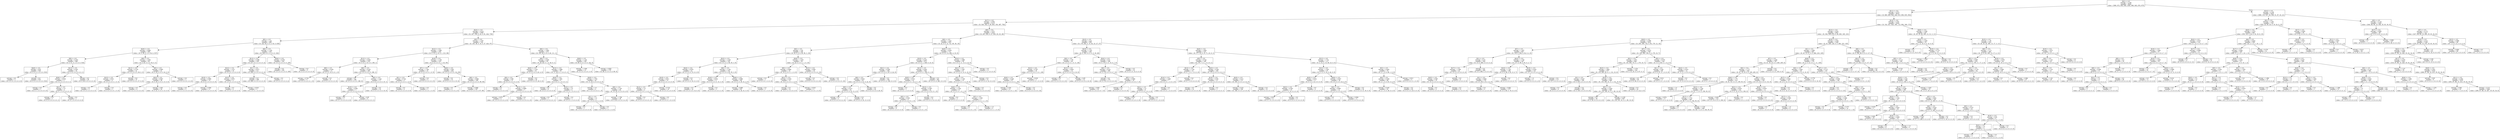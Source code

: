 digraph Tree {
node [shape=box] ;
0 [label="X[2] <= 0.5\nentropy = 3.169\nsamples = 8649\nvalue = [999, 972, 956, 958, 1000, 966, 945, 878, 975]"] ;
1 [label="X[11] <= 0.5\nentropy = 2.972\nsamples = 6619\nvalue = [0, 860, 829, 924, 444, 915, 858, 835, 954]"] ;
0 -> 1 [labeldistance=2.5, labelangle=45, headlabel="True"] ;
2 [label="X[17] <= 0.5\nentropy = 2.502\nsamples = 3115\nvalue = [0, 528, 302, 0, 49, 803, 164, 487, 782]"] ;
1 -> 2 ;
3 [label="X[23] <= 0.5\nentropy = 2.014\nsamples = 1690\nvalue = [0, 327, 100, 0, 22, 0, 81, 424, 736]"] ;
2 -> 3 ;
4 [label="X[5] <= 0.5\nentropy = 1.42\nsamples = 985\nvalue = [0, 222, 64, 0, 6, 0, 54, 0, 639]"] ;
3 -> 4 ;
5 [label="X[20] <= 0.5\nentropy = 0.866\nsamples = 650\nvalue = [0, 0, 56, 0, 3, 0, 54, 0, 537]"] ;
4 -> 5 ;
6 [label="X[8] <= 0.5\nentropy = 0.353\nsamples = 568\nvalue = [0, 0, 31, 0, 3, 0, 0, 0, 534]"] ;
5 -> 6 ;
7 [label="X[26] <= 0.5\nentropy = 0.05\nsamples = 536\nvalue = [0, 0, 0, 0, 3, 0, 0, 0, 533]"] ;
6 -> 7 ;
8 [label="entropy = 0.0\nsamples = 3\nvalue = [0, 0, 0, 0, 3, 0, 0, 0, 0]"] ;
7 -> 8 ;
9 [label="entropy = 0.0\nsamples = 533\nvalue = [0, 0, 0, 0, 0, 0, 0, 0, 533]"] ;
7 -> 9 ;
10 [label="X[13] <= 0.5\nentropy = 0.201\nsamples = 32\nvalue = [0, 0, 31, 0, 0, 0, 0, 0, 1]"] ;
6 -> 10 ;
11 [label="X[26] <= 0.5\nentropy = 0.918\nsamples = 3\nvalue = [0, 0, 2, 0, 0, 0, 0, 0, 1]"] ;
10 -> 11 ;
12 [label="entropy = 0.0\nsamples = 1\nvalue = [0, 0, 1, 0, 0, 0, 0, 0, 0]"] ;
11 -> 12 ;
13 [label="X[21] <= 0.5\nentropy = 1.0\nsamples = 2\nvalue = [0, 0, 1, 0, 0, 0, 0, 0, 1]"] ;
11 -> 13 ;
14 [label="entropy = 0.0\nsamples = 1\nvalue = [0, 0, 0, 0, 0, 0, 0, 0, 1]"] ;
13 -> 14 ;
15 [label="entropy = 0.0\nsamples = 1\nvalue = [0, 0, 1, 0, 0, 0, 0, 0, 0]"] ;
13 -> 15 ;
16 [label="entropy = 0.0\nsamples = 29\nvalue = [0, 0, 29, 0, 0, 0, 0, 0, 0]"] ;
10 -> 16 ;
17 [label="X[8] <= 0.5\nentropy = 1.094\nsamples = 82\nvalue = [0, 0, 25, 0, 0, 0, 54, 0, 3]"] ;
5 -> 17 ;
18 [label="X[13] <= 0.5\nentropy = 0.378\nsamples = 41\nvalue = [0, 0, 0, 0, 0, 0, 38, 0, 3]"] ;
17 -> 18 ;
19 [label="X[15] <= 0.5\nentropy = 0.811\nsamples = 4\nvalue = [0, 0, 0, 0, 0, 0, 1, 0, 3]"] ;
18 -> 19 ;
20 [label="entropy = 0.0\nsamples = 3\nvalue = [0, 0, 0, 0, 0, 0, 0, 0, 3]"] ;
19 -> 20 ;
21 [label="entropy = 0.0\nsamples = 1\nvalue = [0, 0, 0, 0, 0, 0, 1, 0, 0]"] ;
19 -> 21 ;
22 [label="entropy = 0.0\nsamples = 37\nvalue = [0, 0, 0, 0, 0, 0, 37, 0, 0]"] ;
18 -> 22 ;
23 [label="X[0] <= 0.5\nentropy = 0.965\nsamples = 41\nvalue = [0, 0, 25, 0, 0, 0, 16, 0, 0]"] ;
17 -> 23 ;
24 [label="X[22] <= 0.5\nentropy = 0.927\nsamples = 38\nvalue = [0, 0, 25, 0, 0, 0, 13, 0, 0]"] ;
23 -> 24 ;
25 [label="entropy = 0.0\nsamples = 4\nvalue = [0, 0, 4, 0, 0, 0, 0, 0, 0]"] ;
24 -> 25 ;
26 [label="entropy = 0.96\nsamples = 34\nvalue = [0, 0, 21, 0, 0, 0, 13, 0, 0]"] ;
24 -> 26 ;
27 [label="entropy = 0.0\nsamples = 3\nvalue = [0, 0, 0, 0, 0, 0, 3, 0, 0]"] ;
23 -> 27 ;
28 [label="X[6] <= 0.5\nentropy = 1.105\nsamples = 335\nvalue = [0, 222, 8, 0, 3, 0, 0, 0, 102]"] ;
4 -> 28 ;
29 [label="X[13] <= 0.5\nentropy = 0.389\nsamples = 230\nvalue = [0, 217, 8, 0, 3, 0, 0, 0, 2]"] ;
28 -> 29 ;
30 [label="X[14] <= 0.5\nentropy = 1.471\nsamples = 19\nvalue = [0, 8, 8, 0, 3, 0, 0, 0, 0]"] ;
29 -> 30 ;
31 [label="X[19] <= 0.5\nentropy = 0.985\nsamples = 14\nvalue = [0, 6, 8, 0, 0, 0, 0, 0, 0]"] ;
30 -> 31 ;
32 [label="entropy = 0.0\nsamples = 3\nvalue = [0, 0, 3, 0, 0, 0, 0, 0, 0]"] ;
31 -> 32 ;
33 [label="entropy = 0.994\nsamples = 11\nvalue = [0, 6, 5, 0, 0, 0, 0, 0, 0]"] ;
31 -> 33 ;
34 [label="X[15] <= 0.5\nentropy = 0.971\nsamples = 5\nvalue = [0, 2, 0, 0, 3, 0, 0, 0, 0]"] ;
30 -> 34 ;
35 [label="entropy = 0.0\nsamples = 2\nvalue = [0, 0, 0, 0, 2, 0, 0, 0, 0]"] ;
34 -> 35 ;
36 [label="entropy = 0.918\nsamples = 3\nvalue = [0, 2, 0, 0, 1, 0, 0, 0, 0]"] ;
34 -> 36 ;
37 [label="X[1] <= 0.5\nentropy = 0.077\nsamples = 211\nvalue = [0, 209, 0, 0, 0, 0, 0, 0, 2]"] ;
29 -> 37 ;
38 [label="entropy = 0.0\nsamples = 209\nvalue = [0, 209, 0, 0, 0, 0, 0, 0, 0]"] ;
37 -> 38 ;
39 [label="entropy = 0.0\nsamples = 2\nvalue = [0, 0, 0, 0, 0, 0, 0, 0, 2]"] ;
37 -> 39 ;
40 [label="X[24] <= 0.5\nentropy = 0.276\nsamples = 105\nvalue = [0, 5, 0, 0, 0, 0, 0, 0, 100]"] ;
28 -> 40 ;
41 [label="entropy = 0.0\nsamples = 100\nvalue = [0, 0, 0, 0, 0, 0, 0, 0, 100]"] ;
40 -> 41 ;
42 [label="entropy = 0.0\nsamples = 5\nvalue = [0, 5, 0, 0, 0, 0, 0, 0, 0]"] ;
40 -> 42 ;
43 [label="X[5] <= 0.5\nentropy = 1.767\nsamples = 705\nvalue = [0, 105, 36, 0, 16, 0, 27, 424, 97]"] ;
3 -> 43 ;
44 [label="X[12] <= 0.5\nentropy = 1.089\nsamples = 430\nvalue = [0, 0, 10, 0, 10, 0, 1, 313, 96]"] ;
43 -> 44 ;
45 [label="X[13] <= 0.5\nentropy = 0.494\nsamples = 216\nvalue = [0, 0, 6, 0, 10, 0, 0, 199, 1]"] ;
44 -> 45 ;
46 [label="X[8] <= 0.5\nentropy = 0.439\nsamples = 11\nvalue = [0, 0, 0, 0, 10, 0, 0, 1, 0]"] ;
45 -> 46 ;
47 [label="entropy = 0.722\nsamples = 5\nvalue = [0, 0, 0, 0, 4, 0, 0, 1, 0]"] ;
46 -> 47 ;
48 [label="entropy = 0.0\nsamples = 6\nvalue = [0, 0, 0, 0, 6, 0, 0, 0, 0]"] ;
46 -> 48 ;
49 [label="X[8] <= 0.5\nentropy = 0.235\nsamples = 205\nvalue = [0, 0, 6, 0, 0, 0, 0, 198, 1]"] ;
45 -> 49 ;
50 [label="entropy = 0.0\nsamples = 188\nvalue = [0, 0, 0, 0, 0, 0, 0, 188, 0]"] ;
49 -> 50 ;
51 [label="X[0] <= 0.5\nentropy = 1.221\nsamples = 17\nvalue = [0, 0, 6, 0, 0, 0, 0, 10, 1]"] ;
49 -> 51 ;
52 [label="X[19] <= 0.5\nentropy = 0.592\nsamples = 7\nvalue = [0, 0, 6, 0, 0, 0, 0, 0, 1]"] ;
51 -> 52 ;
53 [label="entropy = 0.0\nsamples = 1\nvalue = [0, 0, 1, 0, 0, 0, 0, 0, 0]"] ;
52 -> 53 ;
54 [label="entropy = 0.65\nsamples = 6\nvalue = [0, 0, 5, 0, 0, 0, 0, 0, 1]"] ;
52 -> 54 ;
55 [label="entropy = 0.0\nsamples = 10\nvalue = [0, 0, 0, 0, 0, 0, 0, 10, 0]"] ;
51 -> 55 ;
56 [label="X[19] <= 0.5\nentropy = 1.148\nsamples = 214\nvalue = [0, 0, 4, 0, 0, 0, 1, 114, 95]"] ;
44 -> 56 ;
57 [label="X[7] <= 0.5\nentropy = 1.361\nsamples = 10\nvalue = [0, 0, 4, 0, 0, 0, 1, 0, 5]"] ;
56 -> 57 ;
58 [label="X[1] <= 0.5\nentropy = 0.722\nsamples = 5\nvalue = [0, 0, 4, 0, 0, 0, 1, 0, 0]"] ;
57 -> 58 ;
59 [label="entropy = 0.0\nsamples = 4\nvalue = [0, 0, 4, 0, 0, 0, 0, 0, 0]"] ;
58 -> 59 ;
60 [label="entropy = 0.0\nsamples = 1\nvalue = [0, 0, 0, 0, 0, 0, 1, 0, 0]"] ;
58 -> 60 ;
61 [label="entropy = 0.0\nsamples = 5\nvalue = [0, 0, 0, 0, 0, 0, 0, 0, 5]"] ;
57 -> 61 ;
62 [label="X[26] <= 0.5\nentropy = 0.99\nsamples = 204\nvalue = [0, 0, 0, 0, 0, 0, 0, 114, 90]"] ;
56 -> 62 ;
63 [label="entropy = 0.0\nsamples = 15\nvalue = [0, 0, 0, 0, 0, 0, 0, 15, 0]"] ;
62 -> 63 ;
64 [label="X[6] <= 0.5\nentropy = 0.998\nsamples = 189\nvalue = [0, 0, 0, 0, 0, 0, 0, 99, 90]"] ;
62 -> 64 ;
65 [label="entropy = 0.0\nsamples = 2\nvalue = [0, 0, 0, 0, 0, 0, 0, 2, 0]"] ;
64 -> 65 ;
66 [label="entropy = 0.999\nsamples = 187\nvalue = [0, 0, 0, 0, 0, 0, 0, 97, 90]"] ;
64 -> 66 ;
67 [label="X[6] <= 0.5\nentropy = 1.852\nsamples = 275\nvalue = [0, 105, 26, 0, 6, 0, 26, 111, 1]"] ;
43 -> 67 ;
68 [label="X[8] <= 0.5\nentropy = 2.045\nsamples = 83\nvalue = [0, 20, 26, 0, 1, 0, 26, 9, 1]"] ;
67 -> 68 ;
69 [label="X[20] <= 0.5\nentropy = 1.318\nsamples = 33\nvalue = [0, 9, 0, 0, 0, 0, 20, 4, 0]"] ;
68 -> 69 ;
70 [label="X[0] <= 0.5\nentropy = 0.89\nsamples = 13\nvalue = [0, 9, 0, 0, 0, 0, 0, 4, 0]"] ;
69 -> 70 ;
71 [label="entropy = 0.0\nsamples = 6\nvalue = [0, 6, 0, 0, 0, 0, 0, 0, 0]"] ;
70 -> 71 ;
72 [label="X[12] <= 0.5\nentropy = 0.985\nsamples = 7\nvalue = [0, 3, 0, 0, 0, 0, 0, 4, 0]"] ;
70 -> 72 ;
73 [label="entropy = 0.971\nsamples = 5\nvalue = [0, 3, 0, 0, 0, 0, 0, 2, 0]"] ;
72 -> 73 ;
74 [label="entropy = 0.0\nsamples = 2\nvalue = [0, 0, 0, 0, 0, 0, 0, 2, 0]"] ;
72 -> 74 ;
75 [label="entropy = 0.0\nsamples = 20\nvalue = [0, 0, 0, 0, 0, 0, 20, 0, 0]"] ;
69 -> 75 ;
76 [label="X[12] <= 0.5\nentropy = 1.896\nsamples = 50\nvalue = [0, 11, 26, 0, 1, 0, 6, 5, 1]"] ;
68 -> 76 ;
77 [label="X[20] <= 0.5\nentropy = 1.061\nsamples = 8\nvalue = [0, 0, 6, 0, 1, 0, 0, 0, 1]"] ;
76 -> 77 ;
78 [label="entropy = 0.0\nsamples = 6\nvalue = [0, 0, 6, 0, 0, 0, 0, 0, 0]"] ;
77 -> 78 ;
79 [label="X[10] <= 0.5\nentropy = 1.0\nsamples = 2\nvalue = [0, 0, 0, 0, 1, 0, 0, 0, 1]"] ;
77 -> 79 ;
80 [label="entropy = 0.0\nsamples = 1\nvalue = [0, 0, 0, 0, 0, 0, 0, 0, 1]"] ;
79 -> 80 ;
81 [label="entropy = 0.0\nsamples = 1\nvalue = [0, 0, 0, 0, 1, 0, 0, 0, 0]"] ;
79 -> 81 ;
82 [label="X[20] <= 0.5\nentropy = 1.783\nsamples = 42\nvalue = [0, 11, 20, 0, 0, 0, 6, 5, 0]"] ;
76 -> 82 ;
83 [label="entropy = 1.0\nsamples = 2\nvalue = [0, 1, 0, 0, 0, 0, 0, 1, 0]"] ;
82 -> 83 ;
84 [label="X[9] <= 0.5\nentropy = 1.743\nsamples = 40\nvalue = [0, 10, 20, 0, 0, 0, 6, 4, 0]"] ;
82 -> 84 ;
85 [label="X[1] <= 0.5\nentropy = 1.0\nsamples = 2\nvalue = [0, 1, 0, 0, 0, 0, 1, 0, 0]"] ;
84 -> 85 ;
86 [label="entropy = 0.0\nsamples = 1\nvalue = [0, 1, 0, 0, 0, 0, 0, 0, 0]"] ;
85 -> 86 ;
87 [label="entropy = 0.0\nsamples = 1\nvalue = [0, 0, 0, 0, 0, 0, 1, 0, 0]"] ;
85 -> 87 ;
88 [label="entropy = 1.706\nsamples = 38\nvalue = [0, 9, 20, 0, 0, 0, 5, 4, 0]"] ;
84 -> 88 ;
89 [label="X[26] <= 0.5\nentropy = 1.142\nsamples = 192\nvalue = [0, 85, 0, 0, 5, 0, 0, 102, 0]"] ;
67 -> 89 ;
90 [label="entropy = 1.549\nsamples = 13\nvalue = [0, 5, 0, 0, 5, 0, 0, 3, 0]"] ;
89 -> 90 ;
91 [label="entropy = 0.992\nsamples = 179\nvalue = [0, 80, 0, 0, 0, 0, 0, 99, 0]"] ;
89 -> 91 ;
92 [label="X[8] <= 0.5\nentropy = 1.971\nsamples = 1425\nvalue = [0, 201, 202, 0, 27, 803, 83, 63, 46]"] ;
2 -> 92 ;
93 [label="X[0] <= 0.5\nentropy = 1.021\nsamples = 870\nvalue = [0, 22, 0, 0, 12, 721, 60, 36, 19]"] ;
92 -> 93 ;
94 [label="X[5] <= 0.5\nentropy = 1.93\nsamples = 159\nvalue = [0, 22, 0, 0, 0, 59, 56, 3, 19]"] ;
93 -> 94 ;
95 [label="X[23] <= 0.5\nentropy = 1.438\nsamples = 125\nvalue = [0, 0, 0, 0, 0, 58, 55, 3, 9]"] ;
94 -> 95 ;
96 [label="X[24] <= 0.5\nentropy = 0.976\nsamples = 22\nvalue = [0, 0, 0, 0, 0, 13, 0, 0, 9]"] ;
95 -> 96 ;
97 [label="X[18] <= 0.5\nentropy = 0.811\nsamples = 12\nvalue = [0, 0, 0, 0, 0, 3, 0, 0, 9]"] ;
96 -> 97 ;
98 [label="X[12] <= 0.5\nentropy = 1.0\nsamples = 2\nvalue = [0, 0, 0, 0, 0, 1, 0, 0, 1]"] ;
97 -> 98 ;
99 [label="entropy = 0.0\nsamples = 1\nvalue = [0, 0, 0, 0, 0, 0, 0, 0, 1]"] ;
98 -> 99 ;
100 [label="entropy = 0.0\nsamples = 1\nvalue = [0, 0, 0, 0, 0, 1, 0, 0, 0]"] ;
98 -> 100 ;
101 [label="entropy = 0.722\nsamples = 10\nvalue = [0, 0, 0, 0, 0, 2, 0, 0, 8]"] ;
97 -> 101 ;
102 [label="entropy = 0.0\nsamples = 10\nvalue = [0, 0, 0, 0, 0, 10, 0, 0, 0]"] ;
96 -> 102 ;
103 [label="X[6] <= 0.5\nentropy = 1.154\nsamples = 103\nvalue = [0, 0, 0, 0, 0, 45, 55, 3, 0]"] ;
95 -> 103 ;
104 [label="X[18] <= 0.5\nentropy = 0.672\nsamples = 17\nvalue = [0, 0, 0, 0, 0, 0, 14, 3, 0]"] ;
103 -> 104 ;
105 [label="entropy = 0.0\nsamples = 14\nvalue = [0, 0, 0, 0, 0, 0, 14, 0, 0]"] ;
104 -> 105 ;
106 [label="entropy = 0.0\nsamples = 3\nvalue = [0, 0, 0, 0, 0, 0, 0, 3, 0]"] ;
104 -> 106 ;
107 [label="X[26] <= 0.5\nentropy = 0.998\nsamples = 86\nvalue = [0, 0, 0, 0, 0, 45, 41, 0, 0]"] ;
103 -> 107 ;
108 [label="entropy = 0.999\nsamples = 85\nvalue = [0, 0, 0, 0, 0, 44, 41, 0, 0]"] ;
107 -> 108 ;
109 [label="entropy = 0.0\nsamples = 1\nvalue = [0, 0, 0, 0, 0, 1, 0, 0, 0]"] ;
107 -> 109 ;
110 [label="X[26] <= 0.5\nentropy = 1.225\nsamples = 34\nvalue = [0, 22, 0, 0, 0, 1, 1, 0, 10]"] ;
94 -> 110 ;
111 [label="X[9] <= 0.5\nentropy = 0.669\nsamples = 16\nvalue = [0, 14, 0, 0, 0, 1, 1, 0, 0]"] ;
110 -> 111 ;
112 [label="entropy = 0.0\nsamples = 1\nvalue = [0, 0, 0, 0, 0, 1, 0, 0, 0]"] ;
111 -> 112 ;
113 [label="X[21] <= 0.5\nentropy = 0.353\nsamples = 15\nvalue = [0, 14, 0, 0, 0, 0, 1, 0, 0]"] ;
111 -> 113 ;
114 [label="entropy = 0.0\nsamples = 12\nvalue = [0, 12, 0, 0, 0, 0, 0, 0, 0]"] ;
113 -> 114 ;
115 [label="entropy = 0.918\nsamples = 3\nvalue = [0, 2, 0, 0, 0, 0, 1, 0, 0]"] ;
113 -> 115 ;
116 [label="X[13] <= 0.5\nentropy = 0.991\nsamples = 18\nvalue = [0, 8, 0, 0, 0, 0, 0, 0, 10]"] ;
110 -> 116 ;
117 [label="entropy = 0.0\nsamples = 8\nvalue = [0, 8, 0, 0, 0, 0, 0, 0, 0]"] ;
116 -> 117 ;
118 [label="entropy = 0.0\nsamples = 10\nvalue = [0, 0, 0, 0, 0, 0, 0, 0, 10]"] ;
116 -> 118 ;
119 [label="X[20] <= 0.5\nentropy = 0.443\nsamples = 711\nvalue = [0, 0, 0, 0, 12, 662, 4, 33, 0]"] ;
93 -> 119 ;
120 [label="X[18] <= 0.5\nentropy = 0.231\nsamples = 673\nvalue = [0, 0, 0, 0, 1, 649, 0, 23, 0]"] ;
119 -> 120 ;
121 [label="X[21] <= 0.5\nentropy = 0.558\nsamples = 169\nvalue = [0, 0, 0, 0, 0, 147, 0, 22, 0]"] ;
120 -> 121 ;
122 [label="X[6] <= 0.5\nentropy = 0.933\nsamples = 63\nvalue = [0, 0, 0, 0, 0, 41, 0, 22, 0]"] ;
121 -> 122 ;
123 [label="X[9] <= 0.5\nentropy = 0.271\nsamples = 43\nvalue = [0, 0, 0, 0, 0, 41, 0, 2, 0]"] ;
122 -> 123 ;
124 [label="entropy = 0.0\nsamples = 2\nvalue = [0, 0, 0, 0, 0, 0, 0, 2, 0]"] ;
123 -> 124 ;
125 [label="entropy = 0.0\nsamples = 41\nvalue = [0, 0, 0, 0, 0, 41, 0, 0, 0]"] ;
123 -> 125 ;
126 [label="entropy = 0.0\nsamples = 20\nvalue = [0, 0, 0, 0, 0, 0, 0, 20, 0]"] ;
122 -> 126 ;
127 [label="entropy = 0.0\nsamples = 106\nvalue = [0, 0, 0, 0, 0, 106, 0, 0, 0]"] ;
121 -> 127 ;
128 [label="X[13] <= 0.5\nentropy = 0.041\nsamples = 504\nvalue = [0, 0, 0, 0, 1, 502, 0, 1, 0]"] ;
120 -> 128 ;
129 [label="X[25] <= 0.5\nentropy = 0.513\nsamples = 23\nvalue = [0, 0, 0, 0, 1, 21, 0, 1, 0]"] ;
128 -> 129 ;
130 [label="entropy = 0.0\nsamples = 1\nvalue = [0, 0, 0, 0, 1, 0, 0, 0, 0]"] ;
129 -> 130 ;
131 [label="X[14] <= 0.5\nentropy = 0.267\nsamples = 22\nvalue = [0, 0, 0, 0, 0, 21, 0, 1, 0]"] ;
129 -> 131 ;
132 [label="X[5] <= 0.5\nentropy = 0.503\nsamples = 9\nvalue = [0, 0, 0, 0, 0, 8, 0, 1, 0]"] ;
131 -> 132 ;
133 [label="entropy = 0.0\nsamples = 8\nvalue = [0, 0, 0, 0, 0, 8, 0, 0, 0]"] ;
132 -> 133 ;
134 [label="entropy = 0.0\nsamples = 1\nvalue = [0, 0, 0, 0, 0, 0, 0, 1, 0]"] ;
132 -> 134 ;
135 [label="entropy = 0.0\nsamples = 13\nvalue = [0, 0, 0, 0, 0, 13, 0, 0, 0]"] ;
131 -> 135 ;
136 [label="entropy = 0.0\nsamples = 481\nvalue = [0, 0, 0, 0, 0, 481, 0, 0, 0]"] ;
128 -> 136 ;
137 [label="X[14] <= 0.5\nentropy = 1.896\nsamples = 38\nvalue = [0, 0, 0, 0, 11, 13, 4, 10, 0]"] ;
119 -> 137 ;
138 [label="X[21] <= 0.5\nentropy = 1.447\nsamples = 27\nvalue = [0, 0, 0, 0, 0, 13, 4, 10, 0]"] ;
137 -> 138 ;
139 [label="X[5] <= 0.5\nentropy = 1.159\nsamples = 15\nvalue = [0, 0, 0, 0, 0, 1, 4, 10, 0]"] ;
138 -> 139 ;
140 [label="X[26] <= 0.5\nentropy = 1.252\nsamples = 6\nvalue = [0, 0, 0, 0, 0, 1, 4, 1, 0]"] ;
139 -> 140 ;
141 [label="entropy = 0.0\nsamples = 3\nvalue = [0, 0, 0, 0, 0, 0, 3, 0, 0]"] ;
140 -> 141 ;
142 [label="X[7] <= 0.5\nentropy = 1.585\nsamples = 3\nvalue = [0, 0, 0, 0, 0, 1, 1, 1, 0]"] ;
140 -> 142 ;
143 [label="entropy = 0.0\nsamples = 1\nvalue = [0, 0, 0, 0, 0, 0, 0, 1, 0]"] ;
142 -> 143 ;
144 [label="entropy = 1.0\nsamples = 2\nvalue = [0, 0, 0, 0, 0, 1, 1, 0, 0]"] ;
142 -> 144 ;
145 [label="entropy = 0.0\nsamples = 9\nvalue = [0, 0, 0, 0, 0, 0, 0, 9, 0]"] ;
139 -> 145 ;
146 [label="entropy = 0.0\nsamples = 12\nvalue = [0, 0, 0, 0, 0, 12, 0, 0, 0]"] ;
138 -> 146 ;
147 [label="entropy = 0.0\nsamples = 11\nvalue = [0, 0, 0, 0, 11, 0, 0, 0, 0]"] ;
137 -> 147 ;
148 [label="X[10] <= 0.5\nentropy = 2.22\nsamples = 555\nvalue = [0, 179, 202, 0, 15, 82, 23, 27, 27]"] ;
92 -> 148 ;
149 [label="X[19] <= 0.5\nentropy = 1.187\nsamples = 240\nvalue = [0, 2, 183, 0, 0, 11, 0, 18, 26]"] ;
148 -> 149 ;
150 [label="X[4] <= 0.5\nentropy = 1.59\nsamples = 44\nvalue = [0, 2, 4, 0, 0, 1, 0, 11, 26]"] ;
149 -> 150 ;
151 [label="X[14] <= 0.5\nentropy = 0.767\nsamples = 30\nvalue = [0, 2, 0, 0, 0, 1, 0, 1, 26]"] ;
150 -> 151 ;
152 [label="X[20] <= 0.5\nentropy = 0.229\nsamples = 27\nvalue = [0, 0, 0, 0, 0, 0, 0, 1, 26]"] ;
151 -> 152 ;
153 [label="entropy = 0.391\nsamples = 13\nvalue = [0, 0, 0, 0, 0, 0, 0, 1, 12]"] ;
152 -> 153 ;
154 [label="entropy = 0.0\nsamples = 14\nvalue = [0, 0, 0, 0, 0, 0, 0, 0, 14]"] ;
152 -> 154 ;
155 [label="entropy = 0.918\nsamples = 3\nvalue = [0, 2, 0, 0, 0, 1, 0, 0, 0]"] ;
151 -> 155 ;
156 [label="X[13] <= 0.5\nentropy = 0.863\nsamples = 14\nvalue = [0, 0, 4, 0, 0, 0, 0, 10, 0]"] ;
150 -> 156 ;
157 [label="entropy = 0.0\nsamples = 2\nvalue = [0, 0, 2, 0, 0, 0, 0, 0, 0]"] ;
156 -> 157 ;
158 [label="entropy = 0.65\nsamples = 12\nvalue = [0, 0, 2, 0, 0, 0, 0, 10, 0]"] ;
156 -> 158 ;
159 [label="X[22] <= 0.5\nentropy = 0.51\nsamples = 196\nvalue = [0, 0, 179, 0, 0, 10, 0, 7, 0]"] ;
149 -> 159 ;
160 [label="X[0] <= 0.5\nentropy = 0.231\nsamples = 186\nvalue = [0, 0, 179, 0, 0, 0, 0, 7, 0]"] ;
159 -> 160 ;
161 [label="entropy = 0.0\nsamples = 170\nvalue = [0, 0, 170, 0, 0, 0, 0, 0, 0]"] ;
160 -> 161 ;
162 [label="X[5] <= 0.5\nentropy = 0.989\nsamples = 16\nvalue = [0, 0, 9, 0, 0, 0, 0, 7, 0]"] ;
160 -> 162 ;
163 [label="entropy = 0.881\nsamples = 10\nvalue = [0, 0, 3, 0, 0, 0, 0, 7, 0]"] ;
162 -> 163 ;
164 [label="entropy = 0.0\nsamples = 6\nvalue = [0, 0, 6, 0, 0, 0, 0, 0, 0]"] ;
162 -> 164 ;
165 [label="entropy = 0.0\nsamples = 10\nvalue = [0, 0, 0, 0, 0, 10, 0, 0, 0]"] ;
159 -> 165 ;
166 [label="X[20] <= 0.5\nentropy = 1.854\nsamples = 315\nvalue = [0, 177, 19, 0, 15, 71, 23, 9, 1]"] ;
148 -> 166 ;
167 [label="X[5] <= 0.5\nentropy = 0.742\nsamples = 198\nvalue = [0, 175, 7, 0, 1, 5, 0, 9, 1]"] ;
166 -> 167 ;
168 [label="X[12] <= 0.5\nentropy = 1.724\nsamples = 14\nvalue = [0, 0, 7, 0, 1, 3, 0, 3, 0]"] ;
167 -> 168 ;
169 [label="X[14] <= 0.5\nentropy = 1.449\nsamples = 7\nvalue = [0, 0, 0, 0, 1, 3, 0, 3, 0]"] ;
168 -> 169 ;
170 [label="X[21] <= 0.5\nentropy = 1.0\nsamples = 6\nvalue = [0, 0, 0, 0, 0, 3, 0, 3, 0]"] ;
169 -> 170 ;
171 [label="entropy = 0.971\nsamples = 5\nvalue = [0, 0, 0, 0, 0, 2, 0, 3, 0]"] ;
170 -> 171 ;
172 [label="entropy = 0.0\nsamples = 1\nvalue = [0, 0, 0, 0, 0, 1, 0, 0, 0]"] ;
170 -> 172 ;
173 [label="entropy = 0.0\nsamples = 1\nvalue = [0, 0, 0, 0, 1, 0, 0, 0, 0]"] ;
169 -> 173 ;
174 [label="entropy = 0.0\nsamples = 7\nvalue = [0, 0, 7, 0, 0, 0, 0, 0, 0]"] ;
168 -> 174 ;
175 [label="X[23] <= 0.5\nentropy = 0.342\nsamples = 184\nvalue = [0, 175, 0, 0, 0, 2, 0, 6, 1]"] ;
167 -> 175 ;
176 [label="X[19] <= 0.5\nentropy = 0.391\nsamples = 13\nvalue = [0, 12, 0, 0, 0, 0, 0, 0, 1]"] ;
175 -> 176 ;
177 [label="entropy = 0.0\nsamples = 12\nvalue = [0, 12, 0, 0, 0, 0, 0, 0, 0]"] ;
176 -> 177 ;
178 [label="entropy = 0.0\nsamples = 1\nvalue = [0, 0, 0, 0, 0, 0, 0, 0, 1]"] ;
176 -> 178 ;
179 [label="X[25] <= 0.5\nentropy = 0.311\nsamples = 171\nvalue = [0, 163, 0, 0, 0, 2, 0, 6, 0]"] ;
175 -> 179 ;
180 [label="entropy = 0.333\nsamples = 156\nvalue = [0, 148, 0, 0, 0, 2, 0, 6, 0]"] ;
179 -> 180 ;
181 [label="entropy = 0.0\nsamples = 15\nvalue = [0, 15, 0, 0, 0, 0, 0, 0, 0]"] ;
179 -> 181 ;
182 [label="X[13] <= 0.5\nentropy = 1.731\nsamples = 117\nvalue = [0, 2, 12, 0, 14, 66, 23, 0, 0]"] ;
166 -> 182 ;
183 [label="X[12] <= 0.5\nentropy = 1.523\nsamples = 47\nvalue = [0, 0, 11, 0, 14, 0, 22, 0, 0]"] ;
182 -> 183 ;
184 [label="X[25] <= 0.5\nentropy = 0.672\nsamples = 17\nvalue = [0, 0, 3, 0, 14, 0, 0, 0, 0]"] ;
183 -> 184 ;
185 [label="X[23] <= 0.5\nentropy = 0.353\nsamples = 15\nvalue = [0, 0, 1, 0, 14, 0, 0, 0, 0]"] ;
184 -> 185 ;
186 [label="entropy = 0.811\nsamples = 4\nvalue = [0, 0, 1, 0, 3, 0, 0, 0, 0]"] ;
185 -> 186 ;
187 [label="entropy = 0.0\nsamples = 11\nvalue = [0, 0, 0, 0, 11, 0, 0, 0, 0]"] ;
185 -> 187 ;
188 [label="entropy = 0.0\nsamples = 2\nvalue = [0, 0, 2, 0, 0, 0, 0, 0, 0]"] ;
184 -> 188 ;
189 [label="X[26] <= 0.5\nentropy = 0.837\nsamples = 30\nvalue = [0, 0, 8, 0, 0, 0, 22, 0, 0]"] ;
183 -> 189 ;
190 [label="X[4] <= 0.5\nentropy = 0.985\nsamples = 14\nvalue = [0, 0, 8, 0, 0, 0, 6, 0, 0]"] ;
189 -> 190 ;
191 [label="entropy = 0.0\nsamples = 3\nvalue = [0, 0, 3, 0, 0, 0, 0, 0, 0]"] ;
190 -> 191 ;
192 [label="entropy = 0.994\nsamples = 11\nvalue = [0, 0, 5, 0, 0, 0, 6, 0, 0]"] ;
190 -> 192 ;
193 [label="entropy = 0.0\nsamples = 16\nvalue = [0, 0, 0, 0, 0, 0, 16, 0, 0]"] ;
189 -> 193 ;
194 [label="X[3] <= 0.5\nentropy = 0.402\nsamples = 70\nvalue = [0, 2, 1, 0, 0, 66, 1, 0, 0]"] ;
182 -> 194 ;
195 [label="X[4] <= 0.5\nentropy = 0.309\nsamples = 66\nvalue = [0, 2, 1, 0, 0, 63, 0, 0, 0]"] ;
194 -> 195 ;
196 [label="entropy = 0.445\nsamples = 41\nvalue = [0, 2, 1, 0, 0, 38, 0, 0, 0]"] ;
195 -> 196 ;
197 [label="entropy = 0.0\nsamples = 25\nvalue = [0, 0, 0, 0, 0, 25, 0, 0, 0]"] ;
195 -> 197 ;
198 [label="entropy = 0.811\nsamples = 4\nvalue = [0, 0, 0, 0, 0, 3, 1, 0, 0]"] ;
194 -> 198 ;
199 [label="X[14] <= 0.5\nentropy = 2.761\nsamples = 3504\nvalue = [0, 332, 527, 924, 395, 112, 694, 348, 172]"] ;
1 -> 199 ;
200 [label="X[13] <= 0.5\nentropy = 2.531\nsamples = 2957\nvalue = [0, 302, 509, 878, 0, 99, 663, 345, 161]"] ;
199 -> 200 ;
201 [label="X[20] <= 0.5\nentropy = 2.098\nsamples = 1612\nvalue = [0, 259, 300, 752, 0, 94, 179, 12, 16]"] ;
200 -> 201 ;
202 [label="X[7] <= 0.5\nentropy = 1.207\nsamples = 827\nvalue = [0, 130, 0, 594, 0, 92, 0, 2, 9]"] ;
201 -> 202 ;
203 [label="X[1] <= 0.5\nentropy = 0.33\nsamples = 520\nvalue = [0, 13, 0, 496, 0, 9, 0, 0, 2]"] ;
202 -> 203 ;
204 [label="X[17] <= 0.5\nentropy = 1.309\nsamples = 24\nvalue = [0, 13, 0, 0, 0, 9, 0, 0, 2]"] ;
203 -> 204 ;
205 [label="X[25] <= 0.5\nentropy = 0.567\nsamples = 15\nvalue = [0, 13, 0, 0, 0, 0, 0, 0, 2]"] ;
204 -> 205 ;
206 [label="entropy = 0.0\nsamples = 2\nvalue = [0, 0, 0, 0, 0, 0, 0, 0, 2]"] ;
205 -> 206 ;
207 [label="entropy = 0.0\nsamples = 13\nvalue = [0, 13, 0, 0, 0, 0, 0, 0, 0]"] ;
205 -> 207 ;
208 [label="entropy = 0.0\nsamples = 9\nvalue = [0, 0, 0, 0, 0, 9, 0, 0, 0]"] ;
204 -> 208 ;
209 [label="entropy = 0.0\nsamples = 496\nvalue = [0, 0, 0, 496, 0, 0, 0, 0, 0]"] ;
203 -> 209 ;
210 [label="X[23] <= 0.5\nentropy = 1.738\nsamples = 307\nvalue = [0, 117, 0, 98, 0, 83, 0, 2, 7]"] ;
202 -> 210 ;
211 [label="X[16] <= 0.5\nentropy = 1.187\nsamples = 186\nvalue = [0, 0, 0, 98, 0, 81, 0, 0, 7]"] ;
210 -> 211 ;
212 [label="X[1] <= 0.5\nentropy = 0.993\nsamples = 179\nvalue = [0, 0, 0, 98, 0, 81, 0, 0, 0]"] ;
211 -> 212 ;
213 [label="entropy = 0.0\nsamples = 2\nvalue = [0, 0, 0, 0, 0, 2, 0, 0, 0]"] ;
212 -> 213 ;
214 [label="entropy = 0.992\nsamples = 177\nvalue = [0, 0, 0, 98, 0, 79, 0, 0, 0]"] ;
212 -> 214 ;
215 [label="entropy = 0.0\nsamples = 7\nvalue = [0, 0, 0, 0, 0, 0, 0, 0, 7]"] ;
211 -> 215 ;
216 [label="X[18] <= 0.5\nentropy = 0.243\nsamples = 121\nvalue = [0, 117, 0, 0, 0, 2, 0, 2, 0]"] ;
210 -> 216 ;
217 [label="entropy = 1.0\nsamples = 4\nvalue = [0, 0, 0, 0, 0, 2, 0, 2, 0]"] ;
216 -> 217 ;
218 [label="entropy = 0.0\nsamples = 117\nvalue = [0, 117, 0, 0, 0, 0, 0, 0, 0]"] ;
216 -> 218 ;
219 [label="X[7] <= 0.5\nentropy = 2.073\nsamples = 785\nvalue = [0, 129, 300, 158, 0, 2, 179, 10, 7]"] ;
201 -> 219 ;
220 [label="X[3] <= 0.5\nentropy = 1.971\nsamples = 685\nvalue = [0, 118, 300, 70, 0, 1, 179, 10, 7]"] ;
219 -> 220 ;
221 [label="X[23] <= 0.5\nentropy = 1.903\nsamples = 577\nvalue = [0, 118, 285, 45, 0, 1, 112, 10, 6]"] ;
220 -> 221 ;
222 [label="X[1] <= 0.5\nentropy = 0.227\nsamples = 109\nvalue = [0, 0, 105, 4, 0, 0, 0, 0, 0]"] ;
221 -> 222 ;
223 [label="entropy = 0.0\nsamples = 4\nvalue = [0, 0, 0, 4, 0, 0, 0, 0, 0]"] ;
222 -> 223 ;
224 [label="entropy = 0.0\nsamples = 105\nvalue = [0, 0, 105, 0, 0, 0, 0, 0, 0]"] ;
222 -> 224 ;
225 [label="X[16] <= 0.5\nentropy = 2.051\nsamples = 468\nvalue = [0, 118, 180, 41, 0, 1, 112, 10, 6]"] ;
221 -> 225 ;
226 [label="X[5] <= 0.5\nentropy = 2.045\nsamples = 446\nvalue = [0, 118, 180, 41, 0, 1, 90, 10, 6]"] ;
225 -> 226 ;
227 [label="entropy = 0.0\nsamples = 39\nvalue = [0, 0, 39, 0, 0, 0, 0, 0, 0]"] ;
226 -> 227 ;
228 [label="entropy = 2.105\nsamples = 407\nvalue = [0, 118, 141, 41, 0, 1, 90, 10, 6]"] ;
226 -> 228 ;
229 [label="entropy = 0.0\nsamples = 22\nvalue = [0, 0, 0, 0, 0, 0, 22, 0, 0]"] ;
225 -> 229 ;
230 [label="entropy = 1.374\nsamples = 108\nvalue = [0, 0, 15, 25, 0, 0, 67, 0, 1]"] ;
220 -> 230 ;
231 [label="X[5] <= 0.5\nentropy = 0.579\nsamples = 100\nvalue = [0, 11, 0, 88, 0, 1, 0, 0, 0]"] ;
219 -> 231 ;
232 [label="X[1] <= 0.5\nentropy = 0.09\nsamples = 88\nvalue = [0, 0, 0, 87, 0, 1, 0, 0, 0]"] ;
231 -> 232 ;
233 [label="entropy = 0.0\nsamples = 84\nvalue = [0, 0, 0, 84, 0, 0, 0, 0, 0]"] ;
232 -> 233 ;
234 [label="entropy = 0.811\nsamples = 4\nvalue = [0, 0, 0, 3, 0, 1, 0, 0, 0]"] ;
232 -> 234 ;
235 [label="X[22] <= 0.5\nentropy = 0.414\nsamples = 12\nvalue = [0, 11, 0, 1, 0, 0, 0, 0, 0]"] ;
231 -> 235 ;
236 [label="entropy = 0.0\nsamples = 11\nvalue = [0, 11, 0, 0, 0, 0, 0, 0, 0]"] ;
235 -> 236 ;
237 [label="entropy = 0.0\nsamples = 1\nvalue = [0, 0, 0, 1, 0, 0, 0, 0, 0]"] ;
235 -> 237 ;
238 [label="X[19] <= 0.5\nentropy = 2.302\nsamples = 1345\nvalue = [0, 43, 209, 126, 0, 5, 484, 333, 145]"] ;
200 -> 238 ;
239 [label="X[1] <= 0.5\nentropy = 1.908\nsamples = 943\nvalue = [0, 43, 13, 37, 0, 5, 484, 216, 145]"] ;
238 -> 239 ;
240 [label="X[7] <= 0.5\nentropy = 1.436\nsamples = 767\nvalue = [0, 41, 10, 23, 0, 5, 483, 205, 0]"] ;
239 -> 240 ;
241 [label="X[4] <= 0.5\nentropy = 1.777\nsamples = 449\nvalue = [0, 41, 10, 23, 0, 5, 165, 205, 0]"] ;
240 -> 241 ;
242 [label="X[26] <= 0.5\nentropy = 1.75\nsamples = 313\nvalue = [0, 41, 10, 5, 0, 5, 159, 93, 0]"] ;
241 -> 242 ;
243 [label="entropy = 1.0\nsamples = 6\nvalue = [0, 0, 3, 0, 0, 0, 3, 0, 0]"] ;
242 -> 243 ;
244 [label="X[23] <= 0.5\nentropy = 1.724\nsamples = 307\nvalue = [0, 41, 7, 5, 0, 5, 156, 93, 0]"] ;
242 -> 244 ;
245 [label="entropy = 0.874\nsamples = 17\nvalue = [0, 5, 0, 0, 0, 0, 12, 0, 0]"] ;
244 -> 245 ;
246 [label="X[17] <= 0.5\nentropy = 1.733\nsamples = 290\nvalue = [0, 36, 7, 5, 0, 5, 144, 93, 0]"] ;
244 -> 246 ;
247 [label="entropy = 0.0\nsamples = 1\nvalue = [0, 0, 0, 1, 0, 0, 0, 0, 0]"] ;
246 -> 247 ;
248 [label="entropy = 1.718\nsamples = 289\nvalue = [0, 36, 7, 4, 0, 5, 144, 93, 0]"] ;
246 -> 248 ;
249 [label="X[6] <= 0.5\nentropy = 0.815\nsamples = 136\nvalue = [0, 0, 0, 18, 0, 0, 6, 112, 0]"] ;
241 -> 249 ;
250 [label="X[21] <= 0.5\nentropy = 0.678\nsamples = 124\nvalue = [0, 0, 0, 10, 0, 0, 6, 108, 0]"] ;
249 -> 250 ;
251 [label="entropy = 0.647\nsamples = 123\nvalue = [0, 0, 0, 10, 0, 0, 5, 108, 0]"] ;
250 -> 251 ;
252 [label="entropy = 0.0\nsamples = 1\nvalue = [0, 0, 0, 0, 0, 0, 1, 0, 0]"] ;
250 -> 252 ;
253 [label="X[26] <= 0.5\nentropy = 0.918\nsamples = 12\nvalue = [0, 0, 0, 8, 0, 0, 0, 4, 0]"] ;
249 -> 253 ;
254 [label="entropy = 0.0\nsamples = 3\nvalue = [0, 0, 0, 3, 0, 0, 0, 0, 0]"] ;
253 -> 254 ;
255 [label="X[17] <= 0.5\nentropy = 0.991\nsamples = 9\nvalue = [0, 0, 0, 5, 0, 0, 0, 4, 0]"] ;
253 -> 255 ;
256 [label="entropy = 0.0\nsamples = 1\nvalue = [0, 0, 0, 1, 0, 0, 0, 0, 0]"] ;
255 -> 256 ;
257 [label="entropy = 1.0\nsamples = 8\nvalue = [0, 0, 0, 4, 0, 0, 0, 4, 0]"] ;
255 -> 257 ;
258 [label="entropy = 0.0\nsamples = 318\nvalue = [0, 0, 0, 0, 0, 0, 318, 0, 0]"] ;
240 -> 258 ;
259 [label="X[26] <= 0.5\nentropy = 0.987\nsamples = 176\nvalue = [0, 2, 3, 14, 0, 0, 1, 11, 145]"] ;
239 -> 259 ;
260 [label="X[4] <= 0.5\nentropy = 1.642\nsamples = 29\nvalue = [0, 2, 3, 14, 0, 0, 0, 10, 0]"] ;
259 -> 260 ;
261 [label="X[17] <= 0.5\nentropy = 0.544\nsamples = 16\nvalue = [0, 2, 0, 14, 0, 0, 0, 0, 0]"] ;
260 -> 261 ;
262 [label="entropy = 0.0\nsamples = 14\nvalue = [0, 0, 0, 14, 0, 0, 0, 0, 0]"] ;
261 -> 262 ;
263 [label="entropy = 0.0\nsamples = 2\nvalue = [0, 2, 0, 0, 0, 0, 0, 0, 0]"] ;
261 -> 263 ;
264 [label="entropy = 0.779\nsamples = 13\nvalue = [0, 0, 3, 0, 0, 0, 0, 10, 0]"] ;
260 -> 264 ;
265 [label="X[7] <= 0.5\nentropy = 0.117\nsamples = 147\nvalue = [0, 0, 0, 0, 0, 0, 1, 1, 145]"] ;
259 -> 265 ;
266 [label="X[5] <= 0.5\nentropy = 0.059\nsamples = 146\nvalue = [0, 0, 0, 0, 0, 0, 0, 1, 145]"] ;
265 -> 266 ;
267 [label="entropy = 0.0\nsamples = 113\nvalue = [0, 0, 0, 0, 0, 0, 0, 0, 113]"] ;
266 -> 267 ;
268 [label="X[6] <= 0.5\nentropy = 0.196\nsamples = 33\nvalue = [0, 0, 0, 0, 0, 0, 0, 1, 32]"] ;
266 -> 268 ;
269 [label="X[23] <= 0.5\nentropy = 0.286\nsamples = 20\nvalue = [0, 0, 0, 0, 0, 0, 0, 1, 19]"] ;
268 -> 269 ;
270 [label="entropy = 0.0\nsamples = 6\nvalue = [0, 0, 0, 0, 0, 0, 0, 0, 6]"] ;
269 -> 270 ;
271 [label="entropy = 0.371\nsamples = 14\nvalue = [0, 0, 0, 0, 0, 0, 0, 1, 13]"] ;
269 -> 271 ;
272 [label="entropy = 0.0\nsamples = 13\nvalue = [0, 0, 0, 0, 0, 0, 0, 0, 13]"] ;
268 -> 272 ;
273 [label="entropy = 0.0\nsamples = 1\nvalue = [0, 0, 0, 0, 0, 0, 1, 0, 0]"] ;
265 -> 273 ;
274 [label="X[8] <= 0.5\nentropy = 1.505\nsamples = 402\nvalue = [0, 0, 196, 89, 0, 0, 0, 117, 0]"] ;
238 -> 274 ;
275 [label="X[21] <= 0.5\nentropy = 0.983\nsamples = 203\nvalue = [0, 0, 0, 86, 0, 0, 0, 117, 0]"] ;
274 -> 275 ;
276 [label="entropy = 0.0\nsamples = 117\nvalue = [0, 0, 0, 0, 0, 0, 0, 117, 0]"] ;
275 -> 276 ;
277 [label="entropy = 0.0\nsamples = 86\nvalue = [0, 0, 0, 86, 0, 0, 0, 0, 0]"] ;
275 -> 277 ;
278 [label="X[0] <= 0.5\nentropy = 0.113\nsamples = 199\nvalue = [0, 0, 196, 3, 0, 0, 0, 0, 0]"] ;
274 -> 278 ;
279 [label="entropy = 0.722\nsamples = 15\nvalue = [0, 0, 12, 3, 0, 0, 0, 0, 0]"] ;
278 -> 279 ;
280 [label="entropy = 0.0\nsamples = 184\nvalue = [0, 0, 184, 0, 0, 0, 0, 0, 0]"] ;
278 -> 280 ;
281 [label="X[26] <= 0.5\nentropy = 1.549\nsamples = 547\nvalue = [0, 30, 18, 46, 395, 13, 31, 3, 11]"] ;
199 -> 281 ;
282 [label="X[24] <= 0.5\nentropy = 1.429\nsamples = 33\nvalue = [0, 1, 2, 16, 0, 0, 14, 0, 0]"] ;
281 -> 282 ;
283 [label="entropy = 0.0\nsamples = 14\nvalue = [0, 0, 0, 0, 0, 0, 14, 0, 0]"] ;
282 -> 283 ;
284 [label="X[19] <= 0.5\nentropy = 0.774\nsamples = 19\nvalue = [0, 1, 2, 16, 0, 0, 0, 0, 0]"] ;
282 -> 284 ;
285 [label="entropy = 1.522\nsamples = 5\nvalue = [0, 1, 2, 2, 0, 0, 0, 0, 0]"] ;
284 -> 285 ;
286 [label="entropy = 0.0\nsamples = 14\nvalue = [0, 0, 0, 14, 0, 0, 0, 0, 0]"] ;
284 -> 286 ;
287 [label="X[15] <= 0.5\nentropy = 1.38\nsamples = 514\nvalue = [0, 29, 16, 30, 395, 13, 17, 3, 11]"] ;
281 -> 287 ;
288 [label="X[6] <= 0.5\nentropy = 1.171\nsamples = 484\nvalue = [0, 15, 9, 22, 395, 13, 17, 2, 11]"] ;
287 -> 288 ;
289 [label="X[3] <= 0.5\nentropy = 0.897\nsamples = 435\nvalue = [0, 7, 9, 13, 376, 11, 17, 2, 0]"] ;
288 -> 289 ;
290 [label="X[21] <= 0.5\nentropy = 0.654\nsamples = 407\nvalue = [0, 7, 7, 4, 370, 4, 13, 2, 0]"] ;
289 -> 290 ;
291 [label="X[18] <= 0.5\nentropy = 0.45\nsamples = 386\nvalue = [0, 4, 6, 0, 363, 2, 9, 2, 0]"] ;
290 -> 291 ;
292 [label="X[17] <= 0.5\nentropy = 0.248\nsamples = 355\nvalue = [0, 1, 2, 0, 343, 0, 9, 0, 0]"] ;
291 -> 292 ;
293 [label="X[23] <= 0.5\nentropy = 1.164\nsamples = 33\nvalue = [0, 1, 1, 0, 23, 0, 8, 0, 0]"] ;
292 -> 293 ;
294 [label="entropy = 0.918\nsamples = 3\nvalue = [0, 0, 1, 0, 0, 0, 2, 0, 0]"] ;
293 -> 294 ;
295 [label="X[5] <= 0.5\nentropy = 0.922\nsamples = 30\nvalue = [0, 1, 0, 0, 23, 0, 6, 0, 0]"] ;
293 -> 295 ;
296 [label="entropy = 0.881\nsamples = 20\nvalue = [0, 0, 0, 0, 14, 0, 6, 0, 0]"] ;
295 -> 296 ;
297 [label="X[19] <= 0.5\nentropy = 0.469\nsamples = 10\nvalue = [0, 1, 0, 0, 9, 0, 0, 0, 0]"] ;
295 -> 297 ;
298 [label="entropy = 0.0\nsamples = 8\nvalue = [0, 0, 0, 0, 8, 0, 0, 0, 0]"] ;
297 -> 298 ;
299 [label="entropy = 1.0\nsamples = 2\nvalue = [0, 1, 0, 0, 1, 0, 0, 0, 0]"] ;
297 -> 299 ;
300 [label="X[7] <= 0.5\nentropy = 0.061\nsamples = 322\nvalue = [0, 0, 1, 0, 320, 0, 1, 0, 0]"] ;
292 -> 300 ;
301 [label="X[0] <= 0.5\nentropy = 0.032\nsamples = 306\nvalue = [0, 0, 1, 0, 305, 0, 0, 0, 0]"] ;
300 -> 301 ;
302 [label="entropy = 0.033\nsamples = 290\nvalue = [0, 0, 1, 0, 289, 0, 0, 0, 0]"] ;
301 -> 302 ;
303 [label="entropy = 0.0\nsamples = 16\nvalue = [0, 0, 0, 0, 16, 0, 0, 0, 0]"] ;
301 -> 303 ;
304 [label="X[5] <= 0.5\nentropy = 0.337\nsamples = 16\nvalue = [0, 0, 0, 0, 15, 0, 1, 0, 0]"] ;
300 -> 304 ;
305 [label="entropy = 0.0\nsamples = 10\nvalue = [0, 0, 0, 0, 10, 0, 0, 0, 0]"] ;
304 -> 305 ;
306 [label="X[19] <= 0.5\nentropy = 0.65\nsamples = 6\nvalue = [0, 0, 0, 0, 5, 0, 1, 0, 0]"] ;
304 -> 306 ;
307 [label="X[23] <= 0.5\nentropy = 1.0\nsamples = 2\nvalue = [0, 0, 0, 0, 1, 0, 1, 0, 0]"] ;
306 -> 307 ;
308 [label="entropy = 0.0\nsamples = 1\nvalue = [0, 0, 0, 0, 1, 0, 0, 0, 0]"] ;
307 -> 308 ;
309 [label="entropy = 0.0\nsamples = 1\nvalue = [0, 0, 0, 0, 0, 0, 1, 0, 0]"] ;
307 -> 309 ;
310 [label="entropy = 0.0\nsamples = 4\nvalue = [0, 0, 0, 0, 4, 0, 0, 0, 0]"] ;
306 -> 310 ;
311 [label="entropy = 1.625\nsamples = 31\nvalue = [0, 3, 4, 0, 20, 2, 0, 2, 0]"] ;
291 -> 311 ;
312 [label="entropy = 2.373\nsamples = 21\nvalue = [0, 3, 1, 4, 7, 2, 4, 0, 0]"] ;
290 -> 312 ;
313 [label="X[1] <= 0.5\nentropy = 2.176\nsamples = 28\nvalue = [0, 0, 2, 9, 6, 7, 4, 0, 0]"] ;
289 -> 313 ;
314 [label="entropy = 0.0\nsamples = 1\nvalue = [0, 0, 0, 0, 1, 0, 0, 0, 0]"] ;
313 -> 314 ;
315 [label="entropy = 2.17\nsamples = 27\nvalue = [0, 0, 2, 9, 5, 7, 4, 0, 0]"] ;
313 -> 315 ;
316 [label="X[19] <= 0.5\nentropy = 2.078\nsamples = 49\nvalue = [0, 8, 0, 9, 19, 2, 0, 0, 11]"] ;
288 -> 316 ;
317 [label="X[1] <= 0.5\nentropy = 2.069\nsamples = 48\nvalue = [0, 8, 0, 8, 19, 2, 0, 0, 11]"] ;
316 -> 317 ;
318 [label="entropy = 0.0\nsamples = 1\nvalue = [0, 0, 0, 0, 1, 0, 0, 0, 0]"] ;
317 -> 318 ;
319 [label="entropy = 2.084\nsamples = 47\nvalue = [0, 8, 0, 8, 18, 2, 0, 0, 11]"] ;
317 -> 319 ;
320 [label="entropy = 0.0\nsamples = 1\nvalue = [0, 0, 0, 1, 0, 0, 0, 0, 0]"] ;
316 -> 320 ;
321 [label="X[19] <= 0.5\nentropy = 1.675\nsamples = 30\nvalue = [0, 14, 7, 8, 0, 0, 0, 1, 0]"] ;
287 -> 321 ;
322 [label="X[4] <= 0.5\nentropy = 1.143\nsamples = 22\nvalue = [0, 14, 7, 0, 0, 0, 0, 1, 0]"] ;
321 -> 322 ;
323 [label="X[21] <= 0.5\nentropy = 1.116\nsamples = 21\nvalue = [0, 14, 6, 0, 0, 0, 0, 1, 0]"] ;
322 -> 323 ;
324 [label="entropy = 1.141\nsamples = 20\nvalue = [0, 13, 6, 0, 0, 0, 0, 1, 0]"] ;
323 -> 324 ;
325 [label="entropy = 0.0\nsamples = 1\nvalue = [0, 1, 0, 0, 0, 0, 0, 0, 0]"] ;
323 -> 325 ;
326 [label="entropy = 0.0\nsamples = 1\nvalue = [0, 0, 1, 0, 0, 0, 0, 0, 0]"] ;
322 -> 326 ;
327 [label="entropy = 0.0\nsamples = 8\nvalue = [0, 0, 0, 8, 0, 0, 0, 0, 0]"] ;
321 -> 327 ;
328 [label="X[14] <= 0.5\nentropy = 2.109\nsamples = 2030\nvalue = [999, 112, 127, 34, 556, 51, 87, 43, 21]"] ;
0 -> 328 [labeldistance=2.5, labelangle=-45, headlabel="False"] ;
329 [label="X[3] <= 0.5\nentropy = 1.391\nsamples = 725\nvalue = [555, 24, 58, 24, 0, 16, 24, 9, 15]"] ;
328 -> 329 ;
330 [label="X[20] <= 0.5\nentropy = 1.079\nsamples = 660\nvalue = [551, 24, 3, 24, 0, 16, 19, 8, 15]"] ;
329 -> 330 ;
331 [label="X[22] <= 0.5\nentropy = 2.015\nsamples = 110\nvalue = [54, 0, 1, 21, 0, 15, 0, 7, 12]"] ;
330 -> 331 ;
332 [label="X[18] <= 0.5\nentropy = 1.644\nsamples = 87\nvalue = [54, 0, 1, 9, 0, 15, 0, 7, 1]"] ;
331 -> 332 ;
333 [label="X[9] <= 0.5\nentropy = 0.4\nsamples = 32\nvalue = [30, 0, 1, 0, 0, 0, 0, 0, 1]"] ;
332 -> 333 ;
334 [label="X[8] <= 0.5\nentropy = 0.206\nsamples = 31\nvalue = [30, 0, 0, 0, 0, 0, 0, 0, 1]"] ;
333 -> 334 ;
335 [label="X[21] <= 0.5\nentropy = 1.0\nsamples = 2\nvalue = [1, 0, 0, 0, 0, 0, 0, 0, 1]"] ;
334 -> 335 ;
336 [label="entropy = 0.0\nsamples = 1\nvalue = [0, 0, 0, 0, 0, 0, 0, 0, 1]"] ;
335 -> 336 ;
337 [label="entropy = 0.0\nsamples = 1\nvalue = [1, 0, 0, 0, 0, 0, 0, 0, 0]"] ;
335 -> 337 ;
338 [label="entropy = 0.0\nsamples = 29\nvalue = [29, 0, 0, 0, 0, 0, 0, 0, 0]"] ;
334 -> 338 ;
339 [label="entropy = 0.0\nsamples = 1\nvalue = [0, 0, 1, 0, 0, 0, 0, 0, 0]"] ;
333 -> 339 ;
340 [label="X[10] <= 0.5\nentropy = 1.839\nsamples = 55\nvalue = [24, 0, 0, 9, 0, 15, 0, 7, 0]"] ;
332 -> 340 ;
341 [label="entropy = 1.9\nsamples = 32\nvalue = [12, 0, 0, 9, 0, 4, 0, 7, 0]"] ;
340 -> 341 ;
342 [label="X[26] <= 0.5\nentropy = 0.999\nsamples = 23\nvalue = [12, 0, 0, 0, 0, 11, 0, 0, 0]"] ;
340 -> 342 ;
343 [label="entropy = 0.0\nsamples = 11\nvalue = [11, 0, 0, 0, 0, 0, 0, 0, 0]"] ;
342 -> 343 ;
344 [label="entropy = 0.414\nsamples = 12\nvalue = [1, 0, 0, 0, 0, 11, 0, 0, 0]"] ;
342 -> 344 ;
345 [label="X[17] <= 0.5\nentropy = 0.999\nsamples = 23\nvalue = [0, 0, 0, 12, 0, 0, 0, 0, 11]"] ;
331 -> 345 ;
346 [label="entropy = 0.0\nsamples = 11\nvalue = [0, 0, 0, 0, 0, 0, 0, 0, 11]"] ;
345 -> 346 ;
347 [label="entropy = 0.0\nsamples = 12\nvalue = [0, 0, 0, 12, 0, 0, 0, 0, 0]"] ;
345 -> 347 ;
348 [label="X[6] <= 0.5\nentropy = 0.642\nsamples = 550\nvalue = [497, 24, 2, 3, 0, 1, 19, 1, 3]"] ;
330 -> 348 ;
349 [label="X[17] <= 0.5\nentropy = 0.462\nsamples = 529\nvalue = [496, 4, 2, 3, 0, 1, 19, 1, 3]"] ;
348 -> 349 ;
350 [label="X[26] <= 0.5\nentropy = 2.262\nsamples = 21\nvalue = [3, 3, 1, 1, 0, 0, 10, 1, 2]"] ;
349 -> 350 ;
351 [label="X[5] <= 0.5\nentropy = 2.252\nsamples = 6\nvalue = [0, 2, 1, 1, 0, 0, 1, 1, 0]"] ;
350 -> 351 ;
352 [label="X[25] <= 0.5\nentropy = 1.0\nsamples = 2\nvalue = [0, 0, 1, 1, 0, 0, 0, 0, 0]"] ;
351 -> 352 ;
353 [label="entropy = 0.0\nsamples = 1\nvalue = [0, 0, 0, 1, 0, 0, 0, 0, 0]"] ;
352 -> 353 ;
354 [label="entropy = 0.0\nsamples = 1\nvalue = [0, 0, 1, 0, 0, 0, 0, 0, 0]"] ;
352 -> 354 ;
355 [label="X[11] <= 0.5\nentropy = 1.5\nsamples = 4\nvalue = [0, 2, 0, 0, 0, 0, 1, 1, 0]"] ;
351 -> 355 ;
356 [label="entropy = 0.0\nsamples = 1\nvalue = [0, 0, 0, 0, 0, 0, 1, 0, 0]"] ;
355 -> 356 ;
357 [label="X[16] <= 0.5\nentropy = 0.918\nsamples = 3\nvalue = [0, 2, 0, 0, 0, 0, 0, 1, 0]"] ;
355 -> 357 ;
358 [label="entropy = 0.0\nsamples = 1\nvalue = [0, 1, 0, 0, 0, 0, 0, 0, 0]"] ;
357 -> 358 ;
359 [label="entropy = 1.0\nsamples = 2\nvalue = [0, 1, 0, 0, 0, 0, 0, 1, 0]"] ;
357 -> 359 ;
360 [label="X[5] <= 0.5\nentropy = 1.555\nsamples = 15\nvalue = [3, 1, 0, 0, 0, 0, 9, 0, 2]"] ;
350 -> 360 ;
361 [label="entropy = 0.0\nsamples = 1\nvalue = [1, 0, 0, 0, 0, 0, 0, 0, 0]"] ;
360 -> 361 ;
362 [label="entropy = 1.484\nsamples = 14\nvalue = [2, 1, 0, 0, 0, 0, 9, 0, 2]"] ;
360 -> 362 ;
363 [label="X[23] <= 0.5\nentropy = 0.247\nsamples = 508\nvalue = [493, 1, 1, 2, 0, 1, 9, 0, 1]"] ;
349 -> 363 ;
364 [label="X[26] <= 0.5\nentropy = 1.774\nsamples = 16\nvalue = [8, 0, 0, 1, 0, 1, 5, 0, 1]"] ;
363 -> 364 ;
365 [label="X[13] <= 0.5\nentropy = 1.0\nsamples = 2\nvalue = [0, 0, 0, 1, 0, 1, 0, 0, 0]"] ;
364 -> 365 ;
366 [label="entropy = 0.0\nsamples = 1\nvalue = [0, 0, 0, 1, 0, 0, 0, 0, 0]"] ;
365 -> 366 ;
367 [label="entropy = 0.0\nsamples = 1\nvalue = [0, 0, 0, 0, 0, 1, 0, 0, 0]"] ;
365 -> 367 ;
368 [label="X[21] <= 0.5\nentropy = 1.264\nsamples = 14\nvalue = [8, 0, 0, 0, 0, 0, 5, 0, 1]"] ;
364 -> 368 ;
369 [label="entropy = 0.0\nsamples = 1\nvalue = [1, 0, 0, 0, 0, 0, 0, 0, 0]"] ;
368 -> 369 ;
370 [label="entropy = 1.296\nsamples = 13\nvalue = [7, 0, 0, 0, 0, 0, 5, 0, 1]"] ;
368 -> 370 ;
371 [label="X[9] <= 0.5\nentropy = 0.131\nsamples = 492\nvalue = [485, 1, 1, 1, 0, 0, 4, 0, 0]"] ;
363 -> 371 ;
372 [label="X[26] <= 0.5\nentropy = 0.043\nsamples = 484\nvalue = [482, 1, 0, 1, 0, 0, 0, 0, 0]"] ;
371 -> 372 ;
373 [label="X[4] <= 0.5\nentropy = 1.0\nsamples = 2\nvalue = [0, 1, 0, 1, 0, 0, 0, 0, 0]"] ;
372 -> 373 ;
374 [label="entropy = 0.0\nsamples = 1\nvalue = [0, 1, 0, 0, 0, 0, 0, 0, 0]"] ;
373 -> 374 ;
375 [label="entropy = 0.0\nsamples = 1\nvalue = [0, 0, 0, 1, 0, 0, 0, 0, 0]"] ;
373 -> 375 ;
376 [label="entropy = 0.0\nsamples = 482\nvalue = [482, 0, 0, 0, 0, 0, 0, 0, 0]"] ;
372 -> 376 ;
377 [label="X[26] <= 0.5\nentropy = 1.406\nsamples = 8\nvalue = [3, 0, 1, 0, 0, 0, 4, 0, 0]"] ;
371 -> 377 ;
378 [label="entropy = 0.0\nsamples = 1\nvalue = [1, 0, 0, 0, 0, 0, 0, 0, 0]"] ;
377 -> 378 ;
379 [label="entropy = 1.379\nsamples = 7\nvalue = [2, 0, 1, 0, 0, 0, 4, 0, 0]"] ;
377 -> 379 ;
380 [label="entropy = 0.276\nsamples = 21\nvalue = [1, 20, 0, 0, 0, 0, 0, 0, 0]"] ;
348 -> 380 ;
381 [label="X[17] <= 0.5\nentropy = 0.829\nsamples = 65\nvalue = [4, 0, 55, 0, 0, 0, 5, 1, 0]"] ;
329 -> 381 ;
382 [label="X[18] <= 0.5\nentropy = 0.811\nsamples = 4\nvalue = [1, 0, 0, 0, 0, 0, 3, 0, 0]"] ;
381 -> 382 ;
383 [label="entropy = 0.0\nsamples = 3\nvalue = [0, 0, 0, 0, 0, 0, 3, 0, 0]"] ;
382 -> 383 ;
384 [label="entropy = 0.0\nsamples = 1\nvalue = [1, 0, 0, 0, 0, 0, 0, 0, 0]"] ;
382 -> 384 ;
385 [label="X[11] <= 0.5\nentropy = 0.607\nsamples = 61\nvalue = [3, 0, 55, 0, 0, 0, 2, 1, 0]"] ;
381 -> 385 ;
386 [label="entropy = 0.0\nsamples = 1\nvalue = [0, 0, 1, 0, 0, 0, 0, 0, 0]"] ;
385 -> 386 ;
387 [label="entropy = 0.615\nsamples = 60\nvalue = [3, 0, 54, 0, 0, 0, 2, 1, 0]"] ;
385 -> 387 ;
388 [label="X[5] <= 0.5\nentropy = 2.118\nsamples = 1305\nvalue = [444, 88, 69, 10, 556, 35, 63, 34, 6]"] ;
328 -> 388 ;
389 [label="X[17] <= 0.5\nentropy = 0.889\nsamples = 88\nvalue = [27, 0, 0, 0, 61, 0, 0, 0, 0]"] ;
388 -> 389 ;
390 [label="entropy = 0.0\nsamples = 1\nvalue = [0, 0, 0, 0, 1, 0, 0, 0, 0]"] ;
389 -> 390 ;
391 [label="entropy = 0.894\nsamples = 87\nvalue = [27, 0, 0, 0, 60, 0, 0, 0, 0]"] ;
389 -> 391 ;
392 [label="X[7] <= 0.5\nentropy = 2.173\nsamples = 1217\nvalue = [417, 88, 69, 10, 495, 35, 63, 34, 6]"] ;
388 -> 392 ;
393 [label="X[19] <= 0.5\nentropy = 2.212\nsamples = 1148\nvalue = [370, 87, 69, 10, 474, 35, 63, 34, 6]"] ;
392 -> 393 ;
394 [label="X[22] <= 0.5\nentropy = 2.255\nsamples = 1085\nvalue = [339, 87, 69, 10, 442, 35, 63, 34, 6]"] ;
393 -> 394 ;
395 [label="X[17] <= 0.5\nentropy = 2.278\nsamples = 1051\nvalue = [318, 87, 69, 10, 429, 35, 63, 34, 6]"] ;
394 -> 395 ;
396 [label="entropy = 1.137\nsamples = 35\nvalue = [20, 0, 1, 0, 14, 0, 0, 0, 0]"] ;
395 -> 396 ;
397 [label="X[26] <= 0.5\nentropy = 2.301\nsamples = 1016\nvalue = [298, 87, 68, 10, 415, 35, 63, 34, 6]"] ;
395 -> 397 ;
398 [label="entropy = 0.65\nsamples = 6\nvalue = [5, 0, 0, 0, 1, 0, 0, 0, 0]"] ;
397 -> 398 ;
399 [label="X[11] <= 0.5\nentropy = 2.304\nsamples = 1010\nvalue = [293, 87, 68, 10, 414, 35, 63, 34, 6]"] ;
397 -> 399 ;
400 [label="entropy = 0.881\nsamples = 10\nvalue = [3, 0, 0, 0, 7, 0, 0, 0, 0]"] ;
399 -> 400 ;
401 [label="entropy = 2.313\nsamples = 1000\nvalue = [290, 87, 68, 10, 407, 35, 63, 34, 6]"] ;
399 -> 401 ;
402 [label="entropy = 0.96\nsamples = 34\nvalue = [21, 0, 0, 0, 13, 0, 0, 0, 0]"] ;
394 -> 402 ;
403 [label="entropy = 1.0\nsamples = 63\nvalue = [31, 0, 0, 0, 32, 0, 0, 0, 0]"] ;
393 -> 403 ;
404 [label="X[15] <= 0.5\nentropy = 0.988\nsamples = 69\nvalue = [47, 1, 0, 0, 21, 0, 0, 0, 0]"] ;
392 -> 404 ;
405 [label="entropy = 0.892\nsamples = 68\nvalue = [47, 0, 0, 0, 21, 0, 0, 0, 0]"] ;
404 -> 405 ;
406 [label="entropy = 0.0\nsamples = 1\nvalue = [0, 1, 0, 0, 0, 0, 0, 0, 0]"] ;
404 -> 406 ;
}
